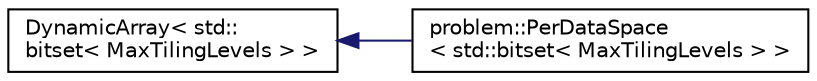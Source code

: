 digraph "Graphical Class Hierarchy"
{
 // LATEX_PDF_SIZE
  edge [fontname="Helvetica",fontsize="10",labelfontname="Helvetica",labelfontsize="10"];
  node [fontname="Helvetica",fontsize="10",shape=record];
  rankdir="LR";
  Node0 [label="DynamicArray\< std::\lbitset\< MaxTilingLevels \> \>",height=0.2,width=0.4,color="black", fillcolor="white", style="filled",URL="$classDynamicArray.html",tooltip=" "];
  Node0 -> Node1 [dir="back",color="midnightblue",fontsize="10",style="solid",fontname="Helvetica"];
  Node1 [label="problem::PerDataSpace\l\< std::bitset\< MaxTilingLevels \> \>",height=0.2,width=0.4,color="black", fillcolor="white", style="filled",URL="$classproblem_1_1PerDataSpace.html",tooltip=" "];
}
